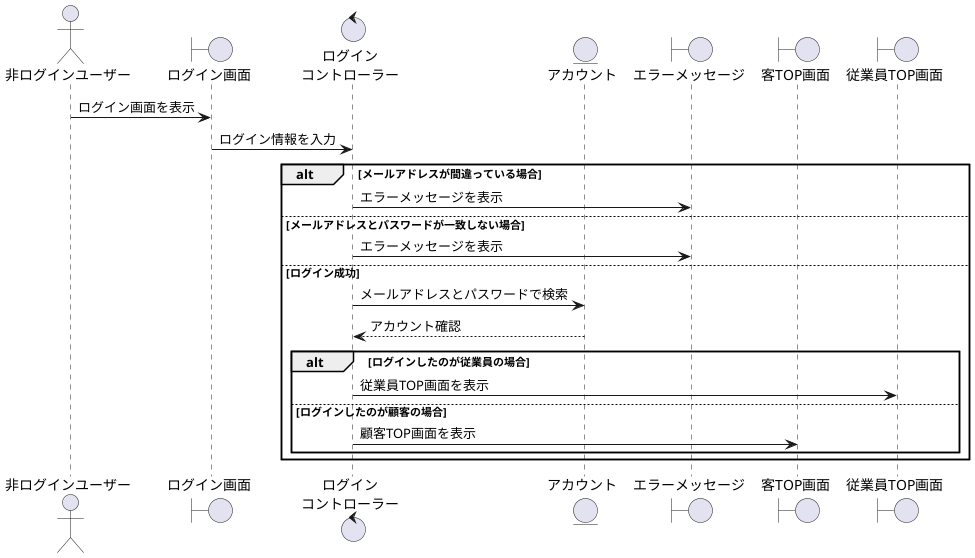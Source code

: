 @startuml login
actor "非ログインユーザー" as nonlogin
boundary "ログイン画面" as log
control "ログイン\nコントローラー" as logc
entity "アカウント" as account
boundary "エラーメッセージ" as error
boundary "客TOP画面" as cust_top
boundary "従業員TOP画面" as emp_top
 
nonlogin -> log: ログイン画面を表示

log -> logc: ログイン情報を入力
 
 
alt メールアドレスが間違っている場合
    logc -> error: エラーメッセージを表示
else メールアドレスとパスワードが一致しない場合
    logc -> error: エラーメッセージを表示
else ログイン成功
    
    logc -> account: メールアドレスとパスワードで検索
    account --> logc: アカウント確認
    alt ログインしたのが従業員の場合
        logc -> emp_top: 従業員TOP画面を表示
    else ログインしたのが顧客の場合
        logc -> cust_top: 顧客TOP画面を表示
    end
end
@enduml